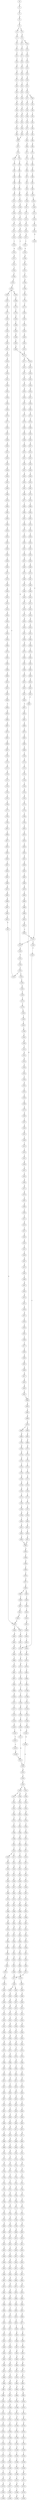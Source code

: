 strict digraph  {
	S0 -> S1 [ label = C ];
	S1 -> S2 [ label = A ];
	S2 -> S3 [ label = A ];
	S3 -> S4 [ label = C ];
	S4 -> S5 [ label = C ];
	S4 -> S6 [ label = T ];
	S5 -> S7 [ label = G ];
	S6 -> S8 [ label = G ];
	S7 -> S9 [ label = G ];
	S8 -> S10 [ label = G ];
	S8 -> S11 [ label = C ];
	S9 -> S12 [ label = C ];
	S10 -> S13 [ label = C ];
	S11 -> S14 [ label = C ];
	S12 -> S15 [ label = C ];
	S13 -> S16 [ label = C ];
	S14 -> S17 [ label = C ];
	S15 -> S18 [ label = C ];
	S16 -> S19 [ label = C ];
	S17 -> S20 [ label = T ];
	S18 -> S21 [ label = A ];
	S19 -> S22 [ label = A ];
	S20 -> S23 [ label = A ];
	S21 -> S24 [ label = G ];
	S22 -> S25 [ label = G ];
	S23 -> S26 [ label = G ];
	S24 -> S27 [ label = T ];
	S25 -> S28 [ label = G ];
	S26 -> S29 [ label = G ];
	S27 -> S30 [ label = T ];
	S28 -> S31 [ label = T ];
	S29 -> S32 [ label = T ];
	S30 -> S33 [ label = G ];
	S31 -> S34 [ label = G ];
	S32 -> S35 [ label = G ];
	S33 -> S36 [ label = T ];
	S34 -> S37 [ label = C ];
	S34 -> S38 [ label = G ];
	S35 -> S39 [ label = T ];
	S36 -> S40 [ label = G ];
	S37 -> S41 [ label = G ];
	S38 -> S42 [ label = G ];
	S39 -> S43 [ label = G ];
	S40 -> S44 [ label = C ];
	S41 -> S45 [ label = C ];
	S42 -> S46 [ label = C ];
	S43 -> S47 [ label = C ];
	S44 -> S48 [ label = G ];
	S45 -> S49 [ label = G ];
	S46 -> S50 [ label = T ];
	S47 -> S51 [ label = G ];
	S48 -> S52 [ label = T ];
	S49 -> S53 [ label = T ];
	S50 -> S54 [ label = T ];
	S51 -> S55 [ label = T ];
	S52 -> S56 [ label = C ];
	S53 -> S57 [ label = C ];
	S54 -> S58 [ label = C ];
	S55 -> S59 [ label = C ];
	S56 -> S60 [ label = G ];
	S57 -> S61 [ label = G ];
	S58 -> S62 [ label = G ];
	S59 -> S63 [ label = G ];
	S60 -> S64 [ label = A ];
	S61 -> S65 [ label = T ];
	S62 -> S66 [ label = A ];
	S63 -> S64 [ label = A ];
	S64 -> S67 [ label = A ];
	S65 -> S68 [ label = G ];
	S66 -> S69 [ label = A ];
	S67 -> S70 [ label = C ];
	S68 -> S71 [ label = C ];
	S69 -> S72 [ label = C ];
	S70 -> S73 [ label = C ];
	S70 -> S74 [ label = A ];
	S71 -> S75 [ label = A ];
	S72 -> S76 [ label = A ];
	S73 -> S77 [ label = T ];
	S74 -> S78 [ label = C ];
	S75 -> S79 [ label = T ];
	S76 -> S80 [ label = C ];
	S77 -> S81 [ label = T ];
	S78 -> S82 [ label = C ];
	S79 -> S83 [ label = C ];
	S80 -> S84 [ label = G ];
	S81 -> S85 [ label = C ];
	S82 -> S86 [ label = C ];
	S83 -> S87 [ label = C ];
	S84 -> S88 [ label = C ];
	S85 -> S89 [ label = G ];
	S86 -> S90 [ label = G ];
	S87 -> S91 [ label = G ];
	S88 -> S92 [ label = G ];
	S89 -> S93 [ label = T ];
	S90 -> S94 [ label = T ];
	S91 -> S95 [ label = C ];
	S92 -> S96 [ label = C ];
	S93 -> S97 [ label = A ];
	S94 -> S98 [ label = A ];
	S95 -> S99 [ label = A ];
	S96 -> S100 [ label = A ];
	S97 -> S101 [ label = C ];
	S98 -> S102 [ label = C ];
	S99 -> S103 [ label = C ];
	S100 -> S104 [ label = C ];
	S101 -> S105 [ label = T ];
	S102 -> S106 [ label = G ];
	S103 -> S107 [ label = G ];
	S104 -> S108 [ label = G ];
	S105 -> S109 [ label = T ];
	S106 -> S110 [ label = T ];
	S107 -> S111 [ label = T ];
	S108 -> S112 [ label = T ];
	S109 -> S113 [ label = C ];
	S110 -> S114 [ label = C ];
	S111 -> S115 [ label = C ];
	S112 -> S116 [ label = C ];
	S113 -> S117 [ label = A ];
	S114 -> S118 [ label = C ];
	S115 -> S119 [ label = G ];
	S116 -> S120 [ label = C ];
	S117 -> S121 [ label = A ];
	S118 -> S122 [ label = A ];
	S119 -> S123 [ label = A ];
	S120 -> S124 [ label = A ];
	S121 -> S125 [ label = G ];
	S122 -> S126 [ label = G ];
	S123 -> S127 [ label = G ];
	S124 -> S128 [ label = G ];
	S125 -> S129 [ label = C ];
	S126 -> S130 [ label = C ];
	S127 -> S131 [ label = C ];
	S128 -> S132 [ label = C ];
	S129 -> S133 [ label = G ];
	S130 -> S134 [ label = G ];
	S131 -> S135 [ label = G ];
	S132 -> S136 [ label = T ];
	S132 -> S134 [ label = G ];
	S133 -> S137 [ label = A ];
	S134 -> S138 [ label = A ];
	S135 -> S139 [ label = A ];
	S136 -> S140 [ label = T ];
	S137 -> S141 [ label = G ];
	S138 -> S142 [ label = G ];
	S139 -> S143 [ label = G ];
	S140 -> S144 [ label = C ];
	S141 -> S145 [ label = T ];
	S142 -> S146 [ label = T ];
	S143 -> S147 [ label = T ];
	S144 -> S148 [ label = A ];
	S145 -> S149 [ label = C ];
	S146 -> S150 [ label = C ];
	S147 -> S151 [ label = C ];
	S148 -> S152 [ label = C ];
	S149 -> S153 [ label = C ];
	S150 -> S154 [ label = C ];
	S150 -> S155 [ label = T ];
	S151 -> S156 [ label = G ];
	S152 -> S157 [ label = G ];
	S153 -> S158 [ label = C ];
	S154 -> S158 [ label = C ];
	S155 -> S159 [ label = C ];
	S156 -> S160 [ label = A ];
	S157 -> S161 [ label = C ];
	S158 -> S162 [ label = T ];
	S158 -> S163 [ label = G ];
	S159 -> S164 [ label = G ];
	S160 -> S165 [ label = A ];
	S161 -> S166 [ label = C ];
	S162 -> S167 [ label = C ];
	S163 -> S168 [ label = C ];
	S164 -> S169 [ label = T ];
	S165 -> S170 [ label = C ];
	S166 -> S171 [ label = C ];
	S167 -> S172 [ label = C ];
	S168 -> S173 [ label = C ];
	S169 -> S174 [ label = C ];
	S170 -> S175 [ label = C ];
	S171 -> S176 [ label = T ];
	S172 -> S177 [ label = G ];
	S173 -> S178 [ label = T ];
	S174 -> S179 [ label = T ];
	S175 -> S180 [ label = T ];
	S176 -> S181 [ label = T ];
	S177 -> S182 [ label = G ];
	S178 -> S183 [ label = G ];
	S179 -> S184 [ label = G ];
	S180 -> S185 [ label = G ];
	S181 -> S186 [ label = C ];
	S182 -> S187 [ label = T ];
	S183 -> S188 [ label = T ];
	S184 -> S189 [ label = T ];
	S185 -> S190 [ label = T ];
	S186 -> S191 [ label = A ];
	S187 -> S192 [ label = C ];
	S188 -> S193 [ label = C ];
	S189 -> S194 [ label = T ];
	S190 -> S195 [ label = C ];
	S191 -> S196 [ label = T ];
	S192 -> S197 [ label = T ];
	S193 -> S198 [ label = G ];
	S194 -> S199 [ label = C ];
	S195 -> S200 [ label = G ];
	S196 -> S201 [ label = C ];
	S197 -> S202 [ label = G ];
	S198 -> S203 [ label = C ];
	S199 -> S204 [ label = C ];
	S200 -> S205 [ label = C ];
	S201 -> S206 [ label = C ];
	S202 -> S207 [ label = G ];
	S203 -> S208 [ label = G ];
	S204 -> S209 [ label = G ];
	S205 -> S210 [ label = G ];
	S206 -> S211 [ label = A ];
	S207 -> S212 [ label = A ];
	S208 -> S213 [ label = C ];
	S209 -> S214 [ label = T ];
	S210 -> S213 [ label = C ];
	S211 -> S215 [ label = G ];
	S212 -> S216 [ label = G ];
	S213 -> S217 [ label = G ];
	S213 -> S218 [ label = A ];
	S214 -> S219 [ label = G ];
	S215 -> S220 [ label = A ];
	S216 -> S221 [ label = G ];
	S217 -> S222 [ label = A ];
	S218 -> S223 [ label = A ];
	S219 -> S224 [ label = G ];
	S220 -> S225 [ label = A ];
	S221 -> S226 [ label = G ];
	S222 -> S227 [ label = G ];
	S223 -> S228 [ label = C ];
	S224 -> S229 [ label = C ];
	S225 -> S230 [ label = C ];
	S226 -> S231 [ label = T ];
	S227 -> S232 [ label = C ];
	S228 -> S233 [ label = C ];
	S229 -> S234 [ label = C ];
	S230 -> S235 [ label = C ];
	S231 -> S236 [ label = G ];
	S232 -> S237 [ label = A ];
	S233 -> S238 [ label = C ];
	S234 -> S239 [ label = C ];
	S235 -> S240 [ label = A ];
	S235 -> S241 [ label = G ];
	S236 -> S242 [ label = T ];
	S237 -> S243 [ label = G ];
	S238 -> S244 [ label = G ];
	S239 -> S245 [ label = G ];
	S240 -> S246 [ label = G ];
	S240 -> S247 [ label = C ];
	S241 -> S248 [ label = G ];
	S242 -> S249 [ label = T ];
	S243 -> S250 [ label = T ];
	S244 -> S251 [ label = T ];
	S245 -> S252 [ label = T ];
	S246 -> S253 [ label = A ];
	S247 -> S254 [ label = C ];
	S248 -> S255 [ label = A ];
	S249 -> S256 [ label = C ];
	S250 -> S257 [ label = G ];
	S251 -> S258 [ label = A ];
	S252 -> S259 [ label = C ];
	S253 -> S260 [ label = C ];
	S254 -> S261 [ label = A ];
	S255 -> S262 [ label = C ];
	S256 -> S263 [ label = C ];
	S257 -> S264 [ label = C ];
	S258 -> S265 [ label = C ];
	S259 -> S266 [ label = C ];
	S260 -> S267 [ label = T ];
	S261 -> S268 [ label = C ];
	S262 -> S269 [ label = G ];
	S263 -> S270 [ label = A ];
	S264 -> S271 [ label = A ];
	S265 -> S272 [ label = A ];
	S266 -> S273 [ label = A ];
	S267 -> S274 [ label = C ];
	S268 -> S275 [ label = C ];
	S269 -> S276 [ label = C ];
	S270 -> S277 [ label = G ];
	S271 -> S278 [ label = A ];
	S272 -> S279 [ label = G ];
	S273 -> S280 [ label = G ];
	S274 -> S281 [ label = C ];
	S275 -> S282 [ label = C ];
	S276 -> S283 [ label = C ];
	S277 -> S284 [ label = C ];
	S278 -> S285 [ label = C ];
	S279 -> S286 [ label = C ];
	S280 -> S287 [ label = T ];
	S281 -> S288 [ label = C ];
	S282 -> S289 [ label = C ];
	S283 -> S290 [ label = C ];
	S284 -> S291 [ label = A ];
	S285 -> S292 [ label = A ];
	S286 -> S293 [ label = A ];
	S287 -> S294 [ label = A ];
	S288 -> S295 [ label = A ];
	S289 -> S296 [ label = T ];
	S290 -> S297 [ label = A ];
	S291 -> S298 [ label = G ];
	S292 -> S299 [ label = G ];
	S293 -> S300 [ label = G ];
	S294 -> S301 [ label = G ];
	S295 -> S302 [ label = T ];
	S296 -> S303 [ label = T ];
	S297 -> S304 [ label = T ];
	S298 -> S305 [ label = A ];
	S299 -> S306 [ label = C ];
	S300 -> S307 [ label = G ];
	S301 -> S308 [ label = C ];
	S302 -> S309 [ label = C ];
	S303 -> S310 [ label = C ];
	S304 -> S311 [ label = C ];
	S305 -> S312 [ label = T ];
	S306 -> S313 [ label = T ];
	S307 -> S314 [ label = T ];
	S308 -> S315 [ label = T ];
	S309 -> S316 [ label = T ];
	S310 -> S317 [ label = C ];
	S310 -> S318 [ label = G ];
	S311 -> S319 [ label = G ];
	S312 -> S320 [ label = A ];
	S313 -> S321 [ label = A ];
	S314 -> S322 [ label = G ];
	S315 -> S323 [ label = C ];
	S316 -> S324 [ label = G ];
	S317 -> S325 [ label = T ];
	S318 -> S326 [ label = A ];
	S319 -> S327 [ label = T ];
	S320 -> S328 [ label = A ];
	S321 -> S329 [ label = C ];
	S322 -> S330 [ label = C ];
	S323 -> S331 [ label = C ];
	S324 -> S332 [ label = C ];
	S325 -> S333 [ label = G ];
	S326 -> S334 [ label = T ];
	S327 -> S335 [ label = C ];
	S328 -> S336 [ label = A ];
	S329 -> S337 [ label = G ];
	S330 -> S338 [ label = A ];
	S331 -> S339 [ label = A ];
	S332 -> S340 [ label = C ];
	S333 -> S341 [ label = T ];
	S334 -> S342 [ label = C ];
	S335 -> S343 [ label = C ];
	S336 -> S344 [ label = A ];
	S337 -> S345 [ label = A ];
	S338 -> S346 [ label = C ];
	S339 -> S347 [ label = C ];
	S340 -> S348 [ label = A ];
	S341 -> S349 [ label = C ];
	S342 -> S350 [ label = G ];
	S343 -> S351 [ label = T ];
	S344 -> S352 [ label = A ];
	S345 -> S353 [ label = G ];
	S346 -> S354 [ label = G ];
	S347 -> S355 [ label = C ];
	S348 -> S356 [ label = G ];
	S349 -> S357 [ label = C ];
	S350 -> S358 [ label = T ];
	S351 -> S359 [ label = C ];
	S352 -> S360 [ label = C ];
	S353 -> S361 [ label = A ];
	S354 -> S362 [ label = C ];
	S355 -> S363 [ label = G ];
	S356 -> S364 [ label = T ];
	S357 -> S365 [ label = T ];
	S358 -> S366 [ label = T ];
	S359 -> S367 [ label = T ];
	S360 -> S368 [ label = T ];
	S361 -> S369 [ label = A ];
	S362 -> S370 [ label = G ];
	S363 -> S371 [ label = G ];
	S364 -> S372 [ label = C ];
	S365 -> S373 [ label = T ];
	S366 -> S374 [ label = T ];
	S367 -> S375 [ label = T ];
	S368 -> S376 [ label = T ];
	S369 -> S377 [ label = C ];
	S370 -> S378 [ label = G ];
	S371 -> S379 [ label = A ];
	S372 -> S380 [ label = G ];
	S373 -> S381 [ label = G ];
	S374 -> S382 [ label = G ];
	S375 -> S383 [ label = C ];
	S376 -> S384 [ label = T ];
	S377 -> S385 [ label = T ];
	S378 -> S386 [ label = T ];
	S379 -> S387 [ label = C ];
	S380 -> S388 [ label = T ];
	S381 -> S389 [ label = T ];
	S382 -> S390 [ label = T ];
	S383 -> S391 [ label = T ];
	S384 -> S392 [ label = G ];
	S385 -> S393 [ label = G ];
	S386 -> S394 [ label = G ];
	S387 -> S395 [ label = G ];
	S388 -> S396 [ label = A ];
	S389 -> S397 [ label = A ];
	S390 -> S398 [ label = A ];
	S391 -> S399 [ label = C ];
	S392 -> S400 [ label = C ];
	S393 -> S401 [ label = G ];
	S394 -> S402 [ label = C ];
	S395 -> S403 [ label = T ];
	S396 -> S404 [ label = A ];
	S397 -> S405 [ label = G ];
	S398 -> S406 [ label = G ];
	S399 -> S407 [ label = G ];
	S400 -> S408 [ label = C ];
	S401 -> S409 [ label = C ];
	S402 -> S410 [ label = C ];
	S403 -> S411 [ label = C ];
	S404 -> S412 [ label = G ];
	S405 -> S413 [ label = G ];
	S406 -> S414 [ label = G ];
	S407 -> S415 [ label = G ];
	S408 -> S416 [ label = G ];
	S409 -> S417 [ label = G ];
	S410 -> S418 [ label = G ];
	S411 -> S419 [ label = G ];
	S412 -> S420 [ label = A ];
	S413 -> S421 [ label = A ];
	S414 -> S422 [ label = A ];
	S415 -> S423 [ label = A ];
	S416 -> S424 [ label = T ];
	S417 -> S425 [ label = C ];
	S418 -> S426 [ label = C ];
	S419 -> S427 [ label = T ];
	S420 -> S428 [ label = C ];
	S421 -> S429 [ label = G ];
	S422 -> S430 [ label = A ];
	S423 -> S431 [ label = G ];
	S424 -> S432 [ label = A ];
	S425 -> S433 [ label = A ];
	S426 -> S434 [ label = A ];
	S427 -> S435 [ label = G ];
	S428 -> S436 [ label = G ];
	S429 -> S437 [ label = A ];
	S430 -> S438 [ label = A ];
	S431 -> S439 [ label = A ];
	S432 -> S440 [ label = G ];
	S433 -> S441 [ label = G ];
	S434 -> S442 [ label = A ];
	S435 -> S443 [ label = A ];
	S436 -> S444 [ label = G ];
	S437 -> S445 [ label = G ];
	S438 -> S446 [ label = G ];
	S439 -> S447 [ label = G ];
	S440 -> S448 [ label = C ];
	S441 -> S449 [ label = C ];
	S442 -> S450 [ label = C ];
	S443 -> S451 [ label = C ];
	S444 -> S452 [ label = C ];
	S445 -> S453 [ label = G ];
	S446 -> S454 [ label = G ];
	S447 -> S455 [ label = G ];
	S448 -> S456 [ label = C ];
	S449 -> S457 [ label = G ];
	S450 -> S458 [ label = C ];
	S451 -> S459 [ label = C ];
	S452 -> S460 [ label = T ];
	S453 -> S461 [ label = T ];
	S454 -> S462 [ label = T ];
	S455 -> S463 [ label = T ];
	S456 -> S464 [ label = G ];
	S457 -> S465 [ label = G ];
	S458 -> S466 [ label = A ];
	S459 -> S467 [ label = G ];
	S460 -> S468 [ label = C ];
	S461 -> S469 [ label = C ];
	S462 -> S470 [ label = C ];
	S463 -> S471 [ label = C ];
	S464 -> S472 [ label = G ];
	S465 -> S473 [ label = G ];
	S466 -> S474 [ label = G ];
	S467 -> S475 [ label = G ];
	S468 -> S476 [ label = T ];
	S469 -> S477 [ label = C ];
	S470 -> S478 [ label = C ];
	S471 -> S477 [ label = C ];
	S472 -> S479 [ label = T ];
	S473 -> S480 [ label = T ];
	S474 -> S481 [ label = T ];
	S475 -> S482 [ label = T ];
	S476 -> S483 [ label = C ];
	S477 -> S484 [ label = C ];
	S478 -> S485 [ label = C ];
	S479 -> S486 [ label = G ];
	S480 -> S487 [ label = G ];
	S481 -> S488 [ label = C ];
	S482 -> S489 [ label = C ];
	S483 -> S490 [ label = G ];
	S484 -> S491 [ label = A ];
	S484 -> S492 [ label = G ];
	S485 -> S493 [ label = G ];
	S486 -> S494 [ label = A ];
	S487 -> S495 [ label = C ];
	S488 -> S496 [ label = G ];
	S489 -> S497 [ label = G ];
	S490 -> S498 [ label = A ];
	S491 -> S499 [ label = G ];
	S492 -> S500 [ label = G ];
	S493 -> S501 [ label = A ];
	S494 -> S502 [ label = C ];
	S495 -> S503 [ label = C ];
	S496 -> S504 [ label = C ];
	S497 -> S505 [ label = C ];
	S498 -> S506 [ label = A ];
	S499 -> S507 [ label = A ];
	S500 -> S508 [ label = A ];
	S501 -> S509 [ label = A ];
	S502 -> S510 [ label = G ];
	S503 -> S511 [ label = G ];
	S504 -> S512 [ label = G ];
	S505 -> S513 [ label = G ];
	S506 -> S514 [ label = G ];
	S507 -> S515 [ label = G ];
	S508 -> S516 [ label = G ];
	S509 -> S517 [ label = G ];
	S510 -> S518 [ label = T ];
	S511 -> S519 [ label = C ];
	S512 -> S520 [ label = C ];
	S513 -> S521 [ label = T ];
	S514 -> S522 [ label = T ];
	S515 -> S523 [ label = C ];
	S516 -> S524 [ label = G ];
	S517 -> S525 [ label = T ];
	S518 -> S526 [ label = G ];
	S519 -> S527 [ label = C ];
	S520 -> S528 [ label = A ];
	S521 -> S529 [ label = A ];
	S522 -> S530 [ label = C ];
	S523 -> S531 [ label = C ];
	S524 -> S532 [ label = C ];
	S525 -> S533 [ label = C ];
	S526 -> S534 [ label = G ];
	S527 -> S535 [ label = G ];
	S528 -> S536 [ label = G ];
	S529 -> S537 [ label = G ];
	S530 -> S538 [ label = G ];
	S531 -> S539 [ label = A ];
	S532 -> S540 [ label = G ];
	S533 -> S541 [ label = G ];
	S534 -> S542 [ label = G ];
	S535 -> S543 [ label = G ];
	S536 -> S544 [ label = C ];
	S537 -> S545 [ label = C ];
	S538 -> S546 [ label = C ];
	S539 -> S547 [ label = C ];
	S540 -> S548 [ label = T ];
	S541 -> S549 [ label = A ];
	S542 -> S550 [ label = T ];
	S543 -> S551 [ label = T ];
	S544 -> S552 [ label = C ];
	S545 -> S553 [ label = C ];
	S546 -> S554 [ label = G ];
	S547 -> S555 [ label = G ];
	S548 -> S556 [ label = G ];
	S549 -> S557 [ label = G ];
	S550 -> S558 [ label = A ];
	S551 -> S559 [ label = G ];
	S552 -> S560 [ label = G ];
	S553 -> S561 [ label = G ];
	S554 -> S562 [ label = G ];
	S555 -> S563 [ label = G ];
	S556 -> S564 [ label = G ];
	S557 -> S565 [ label = G ];
	S558 -> S566 [ label = C ];
	S559 -> S567 [ label = G ];
	S560 -> S568 [ label = G ];
	S561 -> S569 [ label = C ];
	S562 -> S570 [ label = C ];
	S563 -> S571 [ label = T ];
	S564 -> S572 [ label = T ];
	S565 -> S573 [ label = T ];
	S566 -> S574 [ label = T ];
	S567 -> S575 [ label = T ];
	S568 -> S576 [ label = T ];
	S569 -> S577 [ label = T ];
	S570 -> S578 [ label = T ];
	S571 -> S579 [ label = T ];
	S572 -> S580 [ label = A ];
	S573 -> S581 [ label = A ];
	S574 -> S582 [ label = A ];
	S575 -> S583 [ label = G ];
	S576 -> S584 [ label = G ];
	S577 -> S585 [ label = G ];
	S578 -> S586 [ label = A ];
	S579 -> S587 [ label = A ];
	S580 -> S588 [ label = T ];
	S581 -> S589 [ label = T ];
	S582 -> S590 [ label = T ];
	S583 -> S591 [ label = G ];
	S584 -> S592 [ label = G ];
	S585 -> S593 [ label = G ];
	S586 -> S594 [ label = T ];
	S587 -> S595 [ label = C ];
	S588 -> S596 [ label = G ];
	S589 -> S597 [ label = A ];
	S590 -> S598 [ label = T ];
	S591 -> S599 [ label = A ];
	S592 -> S600 [ label = A ];
	S593 -> S601 [ label = A ];
	S594 -> S602 [ label = A ];
	S595 -> S603 [ label = T ];
	S596 -> S604 [ label = A ];
	S597 -> S605 [ label = A ];
	S598 -> S606 [ label = G ];
	S599 -> S607 [ label = A ];
	S600 -> S608 [ label = A ];
	S601 -> S609 [ label = A ];
	S602 -> S610 [ label = G ];
	S603 -> S611 [ label = G ];
	S604 -> S612 [ label = G ];
	S605 -> S613 [ label = G ];
	S606 -> S614 [ label = G ];
	S607 -> S615 [ label = C ];
	S608 -> S616 [ label = G ];
	S609 -> S617 [ label = G ];
	S610 -> S618 [ label = T ];
	S611 -> S619 [ label = C ];
	S612 -> S620 [ label = C ];
	S613 -> S621 [ label = T ];
	S614 -> S622 [ label = A ];
	S615 -> S623 [ label = C ];
	S616 -> S624 [ label = A ];
	S617 -> S625 [ label = A ];
	S618 -> S626 [ label = A ];
	S619 -> S627 [ label = A ];
	S620 -> S628 [ label = G ];
	S621 -> S629 [ label = C ];
	S622 -> S630 [ label = A ];
	S623 -> S631 [ label = T ];
	S624 -> S632 [ label = A ];
	S625 -> S633 [ label = A ];
	S626 -> S634 [ label = G ];
	S627 -> S635 [ label = G ];
	S628 -> S636 [ label = G ];
	S629 -> S637 [ label = G ];
	S630 -> S638 [ label = C ];
	S631 -> S639 [ label = C ];
	S632 -> S640 [ label = C ];
	S633 -> S641 [ label = C ];
	S634 -> S642 [ label = C ];
	S635 -> S643 [ label = A ];
	S636 -> S644 [ label = T ];
	S637 -> S645 [ label = T ];
	S638 -> S646 [ label = G ];
	S639 -> S647 [ label = G ];
	S640 -> S648 [ label = G ];
	S641 -> S648 [ label = G ];
	S642 -> S649 [ label = C ];
	S643 -> S650 [ label = C ];
	S644 -> S651 [ label = C ];
	S645 -> S652 [ label = G ];
	S646 -> S653 [ label = G ];
	S647 -> S654 [ label = G ];
	S648 -> S655 [ label = G ];
	S649 -> S656 [ label = G ];
	S650 -> S657 [ label = G ];
	S651 -> S658 [ label = G ];
	S652 -> S659 [ label = G ];
	S653 -> S660 [ label = T ];
	S654 -> S661 [ label = C ];
	S655 -> S662 [ label = C ];
	S656 -> S663 [ label = A ];
	S657 -> S664 [ label = G ];
	S658 -> S665 [ label = C ];
	S659 -> S666 [ label = T ];
	S660 -> S667 [ label = A ];
	S661 -> S668 [ label = A ];
	S662 -> S669 [ label = A ];
	S663 -> S670 [ label = A ];
	S664 -> S671 [ label = A ];
	S665 -> S672 [ label = A ];
	S666 -> S673 [ label = A ];
	S667 -> S674 [ label = C ];
	S668 -> S675 [ label = C ];
	S669 -> S676 [ label = C ];
	S670 -> S677 [ label = A ];
	S671 -> S678 [ label = C ];
	S672 -> S679 [ label = C ];
	S673 -> S680 [ label = C ];
	S674 -> S681 [ label = G ];
	S675 -> S682 [ label = G ];
	S676 -> S683 [ label = C ];
	S676 -> S684 [ label = T ];
	S677 -> S685 [ label = C ];
	S678 -> S686 [ label = A ];
	S679 -> S687 [ label = G ];
	S680 -> S688 [ label = C ];
	S681 -> S689 [ label = A ];
	S682 -> S690 [ label = C ];
	S683 -> S691 [ label = G ];
	S684 -> S692 [ label = G ];
	S685 -> S693 [ label = C ];
	S686 -> S694 [ label = C ];
	S687 -> S695 [ label = C ];
	S688 -> S696 [ label = G ];
	S689 -> S697 [ label = A ];
	S690 -> S698 [ label = G ];
	S691 -> S699 [ label = G ];
	S692 -> S700 [ label = G ];
	S693 -> S701 [ label = C ];
	S694 -> S702 [ label = A ];
	S695 -> S703 [ label = G ];
	S696 -> S704 [ label = G ];
	S697 -> S705 [ label = G ];
	S698 -> S706 [ label = C ];
	S699 -> S707 [ label = G ];
	S700 -> S708 [ label = G ];
	S701 -> S709 [ label = C ];
	S702 -> S710 [ label = C ];
	S703 -> S711 [ label = C ];
	S704 -> S712 [ label = T ];
	S705 -> S713 [ label = A ];
	S706 -> S714 [ label = G ];
	S707 -> S715 [ label = A ];
	S708 -> S716 [ label = A ];
	S709 -> S717 [ label = G ];
	S710 -> S718 [ label = C ];
	S711 -> S719 [ label = G ];
	S712 -> S720 [ label = G ];
	S713 -> S721 [ label = A ];
	S714 -> S722 [ label = C ];
	S715 -> S723 [ label = A ];
	S716 -> S724 [ label = A ];
	S717 -> S725 [ label = A ];
	S718 -> S726 [ label = T ];
	S719 -> S727 [ label = G ];
	S720 -> S728 [ label = G ];
	S721 -> S729 [ label = G ];
	S722 -> S730 [ label = G ];
	S723 -> S731 [ label = T ];
	S724 -> S732 [ label = C ];
	S725 -> S733 [ label = C ];
	S726 -> S734 [ label = C ];
	S727 -> S735 [ label = C ];
	S728 -> S736 [ label = T ];
	S729 -> S737 [ label = T ];
	S730 -> S738 [ label = T ];
	S731 -> S739 [ label = T ];
	S732 -> S740 [ label = T ];
	S733 -> S741 [ label = T ];
	S734 -> S742 [ label = T ];
	S735 -> S743 [ label = T ];
	S736 -> S744 [ label = T ];
	S737 -> S745 [ label = G ];
	S738 -> S746 [ label = C ];
	S739 -> S747 [ label = G ];
	S740 -> S748 [ label = G ];
	S741 -> S749 [ label = A ];
	S742 -> S750 [ label = A ];
	S743 -> S751 [ label = G ];
	S744 -> S752 [ label = A ];
	S745 -> S753 [ label = T ];
	S746 -> S754 [ label = G ];
	S747 -> S755 [ label = A ];
	S748 -> S756 [ label = G ];
	S749 -> S757 [ label = G ];
	S750 -> S758 [ label = G ];
	S751 -> S759 [ label = G ];
	S752 -> S760 [ label = G ];
	S753 -> S761 [ label = C ];
	S754 -> S762 [ label = A ];
	S755 -> S763 [ label = A ];
	S756 -> S764 [ label = A ];
	S757 -> S765 [ label = A ];
	S758 -> S766 [ label = A ];
	S759 -> S767 [ label = A ];
	S760 -> S768 [ label = A ];
	S761 -> S769 [ label = C ];
	S762 -> S770 [ label = C ];
	S763 -> S771 [ label = C ];
	S764 -> S772 [ label = C ];
	S765 -> S773 [ label = A ];
	S766 -> S774 [ label = A ];
	S767 -> S775 [ label = A ];
	S768 -> S776 [ label = A ];
	S769 -> S777 [ label = T ];
	S770 -> S778 [ label = G ];
	S771 -> S779 [ label = C ];
	S772 -> S780 [ label = C ];
	S773 -> S781 [ label = T ];
	S774 -> S782 [ label = C ];
	S775 -> S783 [ label = T ];
	S776 -> S784 [ label = G ];
	S777 -> S785 [ label = G ];
	S778 -> S786 [ label = C ];
	S779 -> S787 [ label = C ];
	S780 -> S788 [ label = C ];
	S781 -> S789 [ label = C ];
	S782 -> S790 [ label = G ];
	S783 -> S791 [ label = G ];
	S784 -> S792 [ label = G ];
	S785 -> S793 [ label = G ];
	S786 -> S794 [ label = G ];
	S787 -> S795 [ label = G ];
	S788 -> S796 [ label = G ];
	S789 -> S797 [ label = G ];
	S790 -> S798 [ label = A ];
	S791 -> S799 [ label = G ];
	S792 -> S800 [ label = G ];
	S793 -> S801 [ label = C ];
	S794 -> S802 [ label = C ];
	S795 -> S803 [ label = T ];
	S796 -> S804 [ label = T ];
	S797 -> S805 [ label = G ];
	S798 -> S806 [ label = G ];
	S799 -> S807 [ label = G ];
	S800 -> S808 [ label = G ];
	S801 -> S809 [ label = C ];
	S802 -> S810 [ label = C ];
	S803 -> S811 [ label = C ];
	S804 -> S812 [ label = C ];
	S805 -> S813 [ label = G ];
	S806 -> S814 [ label = G ];
	S807 -> S815 [ label = G ];
	S808 -> S816 [ label = G ];
	S809 -> S817 [ label = T ];
	S810 -> S818 [ label = T ];
	S811 -> S819 [ label = T ];
	S812 -> S820 [ label = T ];
	S813 -> S821 [ label = T ];
	S814 -> S822 [ label = T ];
	S815 -> S823 [ label = T ];
	S816 -> S824 [ label = T ];
	S817 -> S825 [ label = G ];
	S818 -> S826 [ label = C ];
	S819 -> S827 [ label = C ];
	S820 -> S828 [ label = C ];
	S821 -> S829 [ label = A ];
	S822 -> S830 [ label = G ];
	S823 -> S831 [ label = C ];
	S824 -> S832 [ label = C ];
	S825 -> S833 [ label = G ];
	S826 -> S834 [ label = G ];
	S827 -> S835 [ label = G ];
	S828 -> S835 [ label = G ];
	S829 -> S836 [ label = T ];
	S830 -> S837 [ label = T ];
	S831 -> S838 [ label = C ];
	S832 -> S839 [ label = C ];
	S833 -> S840 [ label = G ];
	S834 -> S841 [ label = G ];
	S835 -> S842 [ label = G ];
	S836 -> S843 [ label = C ];
	S837 -> S844 [ label = C ];
	S838 -> S845 [ label = G ];
	S839 -> S846 [ label = G ];
	S840 -> S847 [ label = T ];
	S841 -> S848 [ label = G ];
	S842 -> S849 [ label = C ];
	S843 -> S850 [ label = C ];
	S844 -> S851 [ label = C ];
	S845 -> S852 [ label = C ];
	S846 -> S853 [ label = T ];
	S847 -> S854 [ label = C ];
	S848 -> S855 [ label = C ];
	S849 -> S856 [ label = A ];
	S850 -> S857 [ label = C ];
	S851 -> S858 [ label = C ];
	S852 -> S859 [ label = C ];
	S853 -> S860 [ label = C ];
	S854 -> S861 [ label = C ];
	S855 -> S862 [ label = T ];
	S856 -> S863 [ label = C ];
	S857 -> S864 [ label = G ];
	S858 -> S865 [ label = T ];
	S859 -> S866 [ label = G ];
	S860 -> S867 [ label = G ];
	S861 -> S868 [ label = C ];
	S862 -> S869 [ label = C ];
	S863 -> S870 [ label = C ];
	S864 -> S871 [ label = A ];
	S865 -> S872 [ label = G ];
	S866 -> S873 [ label = G ];
	S867 -> S874 [ label = G ];
	S868 -> S875 [ label = G ];
	S869 -> S876 [ label = A ];
	S870 -> S877 [ label = G ];
	S871 -> S878 [ label = A ];
	S872 -> S879 [ label = T ];
	S873 -> S880 [ label = A ];
	S874 -> S881 [ label = A ];
	S875 -> S882 [ label = A ];
	S876 -> S883 [ label = C ];
	S877 -> S884 [ label = A ];
	S878 -> S885 [ label = A ];
	S879 -> S886 [ label = C ];
	S880 -> S887 [ label = A ];
	S881 -> S888 [ label = A ];
	S882 -> S889 [ label = G ];
	S883 -> S890 [ label = G ];
	S884 -> S891 [ label = G ];
	S884 -> S892 [ label = A ];
	S885 -> S893 [ label = G ];
	S886 -> S894 [ label = C ];
	S887 -> S895 [ label = C ];
	S888 -> S896 [ label = C ];
	S889 -> S897 [ label = T ];
	S890 -> S898 [ label = T ];
	S891 -> S899 [ label = T ];
	S892 -> S900 [ label = T ];
	S893 -> S901 [ label = T ];
	S894 -> S902 [ label = T ];
	S895 -> S903 [ label = T ];
	S896 -> S904 [ label = T ];
	S897 -> S905 [ label = C ];
	S898 -> S906 [ label = C ];
	S899 -> S907 [ label = C ];
	S900 -> S908 [ label = G ];
	S901 -> S909 [ label = G ];
	S902 -> S910 [ label = A ];
	S903 -> S911 [ label = G ];
	S904 -> S912 [ label = A ];
	S905 -> S913 [ label = C ];
	S906 -> S914 [ label = C ];
	S907 -> S915 [ label = C ];
	S908 -> S916 [ label = T ];
	S909 -> S917 [ label = T ];
	S910 -> S918 [ label = C ];
	S911 -> S919 [ label = C ];
	S912 -> S920 [ label = C ];
	S913 -> S921 [ label = A ];
	S914 -> S922 [ label = A ];
	S915 -> S923 [ label = A ];
	S916 -> S924 [ label = A ];
	S917 -> S925 [ label = C ];
	S918 -> S926 [ label = T ];
	S919 -> S927 [ label = A ];
	S920 -> S928 [ label = A ];
	S921 -> S929 [ label = G ];
	S922 -> S930 [ label = G ];
	S923 -> S929 [ label = G ];
	S924 -> S931 [ label = G ];
	S925 -> S932 [ label = G ];
	S926 -> S933 [ label = A ];
	S927 -> S934 [ label = A ];
	S928 -> S935 [ label = A ];
	S929 -> S936 [ label = T ];
	S929 -> S937 [ label = C ];
	S930 -> S132 [ label = C ];
	S931 -> S938 [ label = T ];
	S932 -> S939 [ label = T ];
	S933 -> S940 [ label = C ];
	S934 -> S941 [ label = C ];
	S935 -> S942 [ label = C ];
	S936 -> S943 [ label = A ];
	S937 -> S944 [ label = T ];
	S938 -> S945 [ label = T ];
	S939 -> S946 [ label = C ];
	S940 -> S947 [ label = C ];
	S941 -> S948 [ label = C ];
	S942 -> S949 [ label = G ];
	S943 -> S950 [ label = G ];
	S944 -> S951 [ label = T ];
	S945 -> S952 [ label = T ];
	S946 -> S953 [ label = G ];
	S947 -> S954 [ label = A ];
	S948 -> S955 [ label = A ];
	S949 -> S956 [ label = A ];
	S950 -> S957 [ label = G ];
	S951 -> S144 [ label = C ];
	S952 -> S958 [ label = C ];
	S953 -> S959 [ label = G ];
	S954 -> S960 [ label = G ];
	S955 -> S961 [ label = G ];
	S956 -> S962 [ label = A ];
	S957 -> S963 [ label = G ];
	S958 -> S964 [ label = A ];
	S959 -> S965 [ label = A ];
	S960 -> S966 [ label = G ];
	S961 -> S967 [ label = A ];
	S962 -> S968 [ label = A ];
	S963 -> S969 [ label = T ];
	S964 -> S970 [ label = C ];
	S965 -> S971 [ label = A ];
	S966 -> S972 [ label = A ];
	S967 -> S973 [ label = A ];
	S968 -> S974 [ label = A ];
	S969 -> S975 [ label = C ];
	S970 -> S976 [ label = T ];
	S971 -> S977 [ label = C ];
	S972 -> S978 [ label = G ];
	S973 -> S979 [ label = C ];
	S974 -> S980 [ label = C ];
	S975 -> S981 [ label = A ];
	S976 -> S982 [ label = C ];
	S977 -> S983 [ label = A ];
	S978 -> S984 [ label = A ];
	S979 -> S985 [ label = A ];
	S980 -> S986 [ label = A ];
	S981 -> S987 [ label = C ];
	S982 -> S988 [ label = C ];
	S983 -> S989 [ label = G ];
	S984 -> S990 [ label = G ];
	S985 -> S991 [ label = G ];
	S986 -> S992 [ label = G ];
	S987 -> S993 [ label = T ];
	S988 -> S994 [ label = T ];
	S989 -> S995 [ label = G ];
	S990 -> S996 [ label = T ];
	S991 -> S997 [ label = C ];
	S992 -> S998 [ label = A ];
	S993 -> S999 [ label = C ];
	S994 -> S1000 [ label = T ];
	S995 -> S1001 [ label = A ];
	S996 -> S1002 [ label = C ];
	S997 -> S1003 [ label = C ];
	S998 -> S1004 [ label = A ];
	S999 -> S1005 [ label = G ];
	S1000 -> S1006 [ label = T ];
	S1001 -> S1007 [ label = A ];
	S1002 -> S1008 [ label = A ];
	S1003 -> S1009 [ label = G ];
	S1004 -> S1010 [ label = G ];
	S1005 -> S1011 [ label = C ];
	S1006 -> S1012 [ label = C ];
	S1007 -> S1013 [ label = T ];
	S1008 -> S1014 [ label = G ];
	S1009 -> S1015 [ label = T ];
	S1010 -> S1016 [ label = G ];
	S1011 -> S1017 [ label = T ];
	S1012 -> S1018 [ label = A ];
	S1013 -> S1019 [ label = A ];
	S1014 -> S1020 [ label = G ];
	S1015 -> S1021 [ label = C ];
	S1016 -> S1022 [ label = G ];
	S1017 -> S1023 [ label = T ];
	S1018 -> S1024 [ label = T ];
	S1019 -> S1025 [ label = G ];
	S1020 -> S1026 [ label = A ];
	S1021 -> S1027 [ label = C ];
	S1022 -> S1028 [ label = G ];
	S1023 -> S1029 [ label = C ];
	S1024 -> S1030 [ label = C ];
	S1025 -> S1031 [ label = T ];
	S1026 -> S1032 [ label = C ];
	S1027 -> S1033 [ label = T ];
	S1028 -> S1034 [ label = T ];
	S1029 -> S1035 [ label = A ];
	S1030 -> S1036 [ label = C ];
	S1031 -> S1037 [ label = C ];
	S1032 -> S1038 [ label = C ];
	S1033 -> S1039 [ label = C ];
	S1034 -> S1040 [ label = C ];
	S1035 -> S1041 [ label = T ];
	S1036 -> S1042 [ label = A ];
	S1037 -> S1043 [ label = T ];
	S1038 -> S1044 [ label = A ];
	S1039 -> S1045 [ label = T ];
	S1040 -> S1046 [ label = T ];
	S1041 -> S1047 [ label = C ];
	S1042 -> S1048 [ label = G ];
	S1043 -> S1049 [ label = C ];
	S1044 -> S1050 [ label = G ];
	S1045 -> S1051 [ label = G ];
	S1046 -> S1052 [ label = C ];
	S1047 -> S1053 [ label = C ];
	S1048 -> S220 [ label = A ];
	S1049 -> S1054 [ label = T ];
	S1050 -> S1055 [ label = T ];
	S1051 -> S1056 [ label = T ];
	S1052 -> S1057 [ label = T ];
	S1053 -> S1058 [ label = A ];
	S1054 -> S1059 [ label = C ];
	S1055 -> S1060 [ label = C ];
	S1056 -> S1061 [ label = C ];
	S1057 -> S1062 [ label = C ];
	S1058 -> S215 [ label = G ];
	S1059 -> S1063 [ label = T ];
	S1060 -> S1064 [ label = T ];
	S1061 -> S1065 [ label = G ];
	S1062 -> S1066 [ label = G ];
	S1063 -> S1067 [ label = G ];
	S1064 -> S1068 [ label = C ];
	S1065 -> S1069 [ label = T ];
	S1066 -> S1070 [ label = T ];
	S1067 -> S1071 [ label = A ];
	S1068 -> S1072 [ label = T ];
	S1069 -> S1073 [ label = G ];
	S1070 -> S1074 [ label = G ];
	S1071 -> S1075 [ label = G ];
	S1072 -> S1076 [ label = G ];
	S1073 -> S1077 [ label = G ];
	S1074 -> S1078 [ label = G ];
	S1075 -> S1079 [ label = T ];
	S1076 -> S1080 [ label = T ];
	S1077 -> S1081 [ label = T ];
	S1078 -> S1082 [ label = T ];
	S1079 -> S1083 [ label = A ];
	S1080 -> S1084 [ label = A ];
	S1081 -> S1085 [ label = A ];
	S1082 -> S1086 [ label = A ];
}
